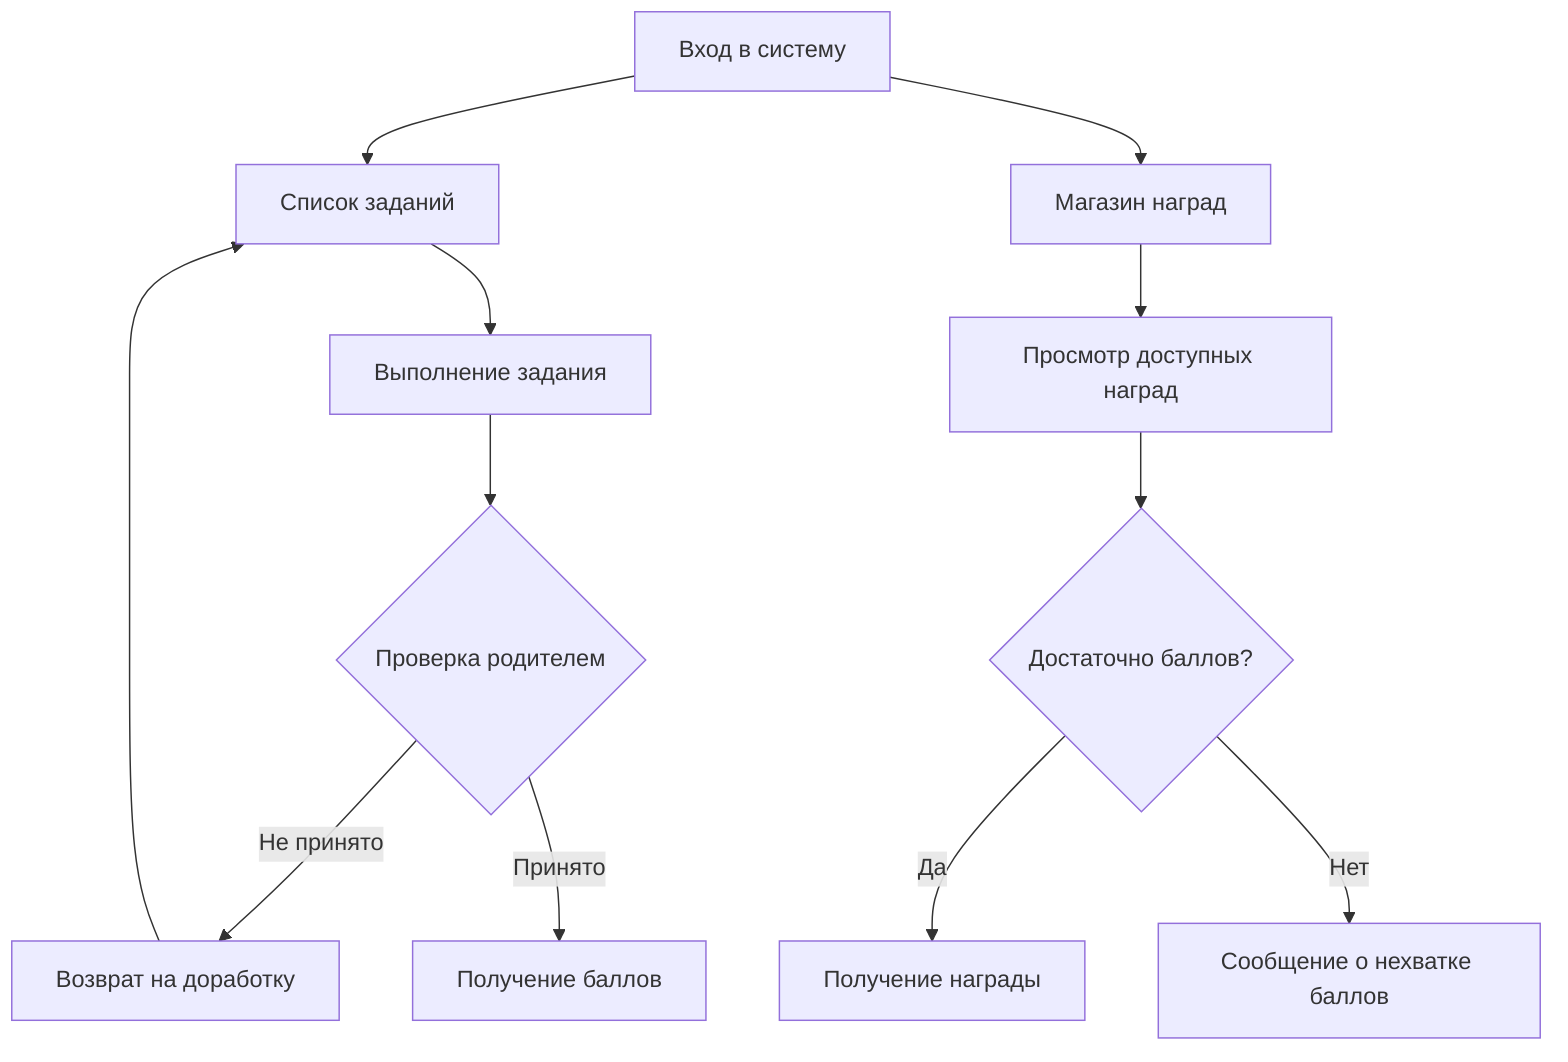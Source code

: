 flowchart TD
    A1[Вход в систему]

    A1 --> B1[Список заданий]
    B1 --> B2[Выполнение задания]
    B2 --> B3{Проверка родителем}
    B3 -->|Не принято| B4[Возврат на доработку]
    B4 --> B1
    B3 -->|Принято| B5[Получение баллов]

    A1 --> C1[Магазин наград]
    C1 --> C2[Просмотр доступных наград]
    C2 --> C3{Достаточно баллов?}
    C3 -->|Да| C4[Получение награды]
    C3 -->|Нет| C5[Сообщение о нехватке баллов]